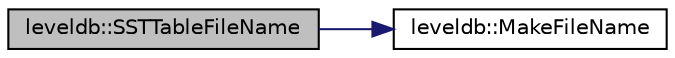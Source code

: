 digraph "leveldb::SSTTableFileName"
{
  edge [fontname="Helvetica",fontsize="10",labelfontname="Helvetica",labelfontsize="10"];
  node [fontname="Helvetica",fontsize="10",shape=record];
  rankdir="LR";
  Node1 [label="leveldb::SSTTableFileName",height=0.2,width=0.4,color="black", fillcolor="grey75", style="filled" fontcolor="black"];
  Node1 -> Node2 [color="midnightblue",fontsize="10",style="solid",fontname="Helvetica"];
  Node2 [label="leveldb::MakeFileName",height=0.2,width=0.4,color="black", fillcolor="white", style="filled",URL="$namespaceleveldb.html#a96df2d1ac438f65a90ba02abdb8eed3b"];
}
